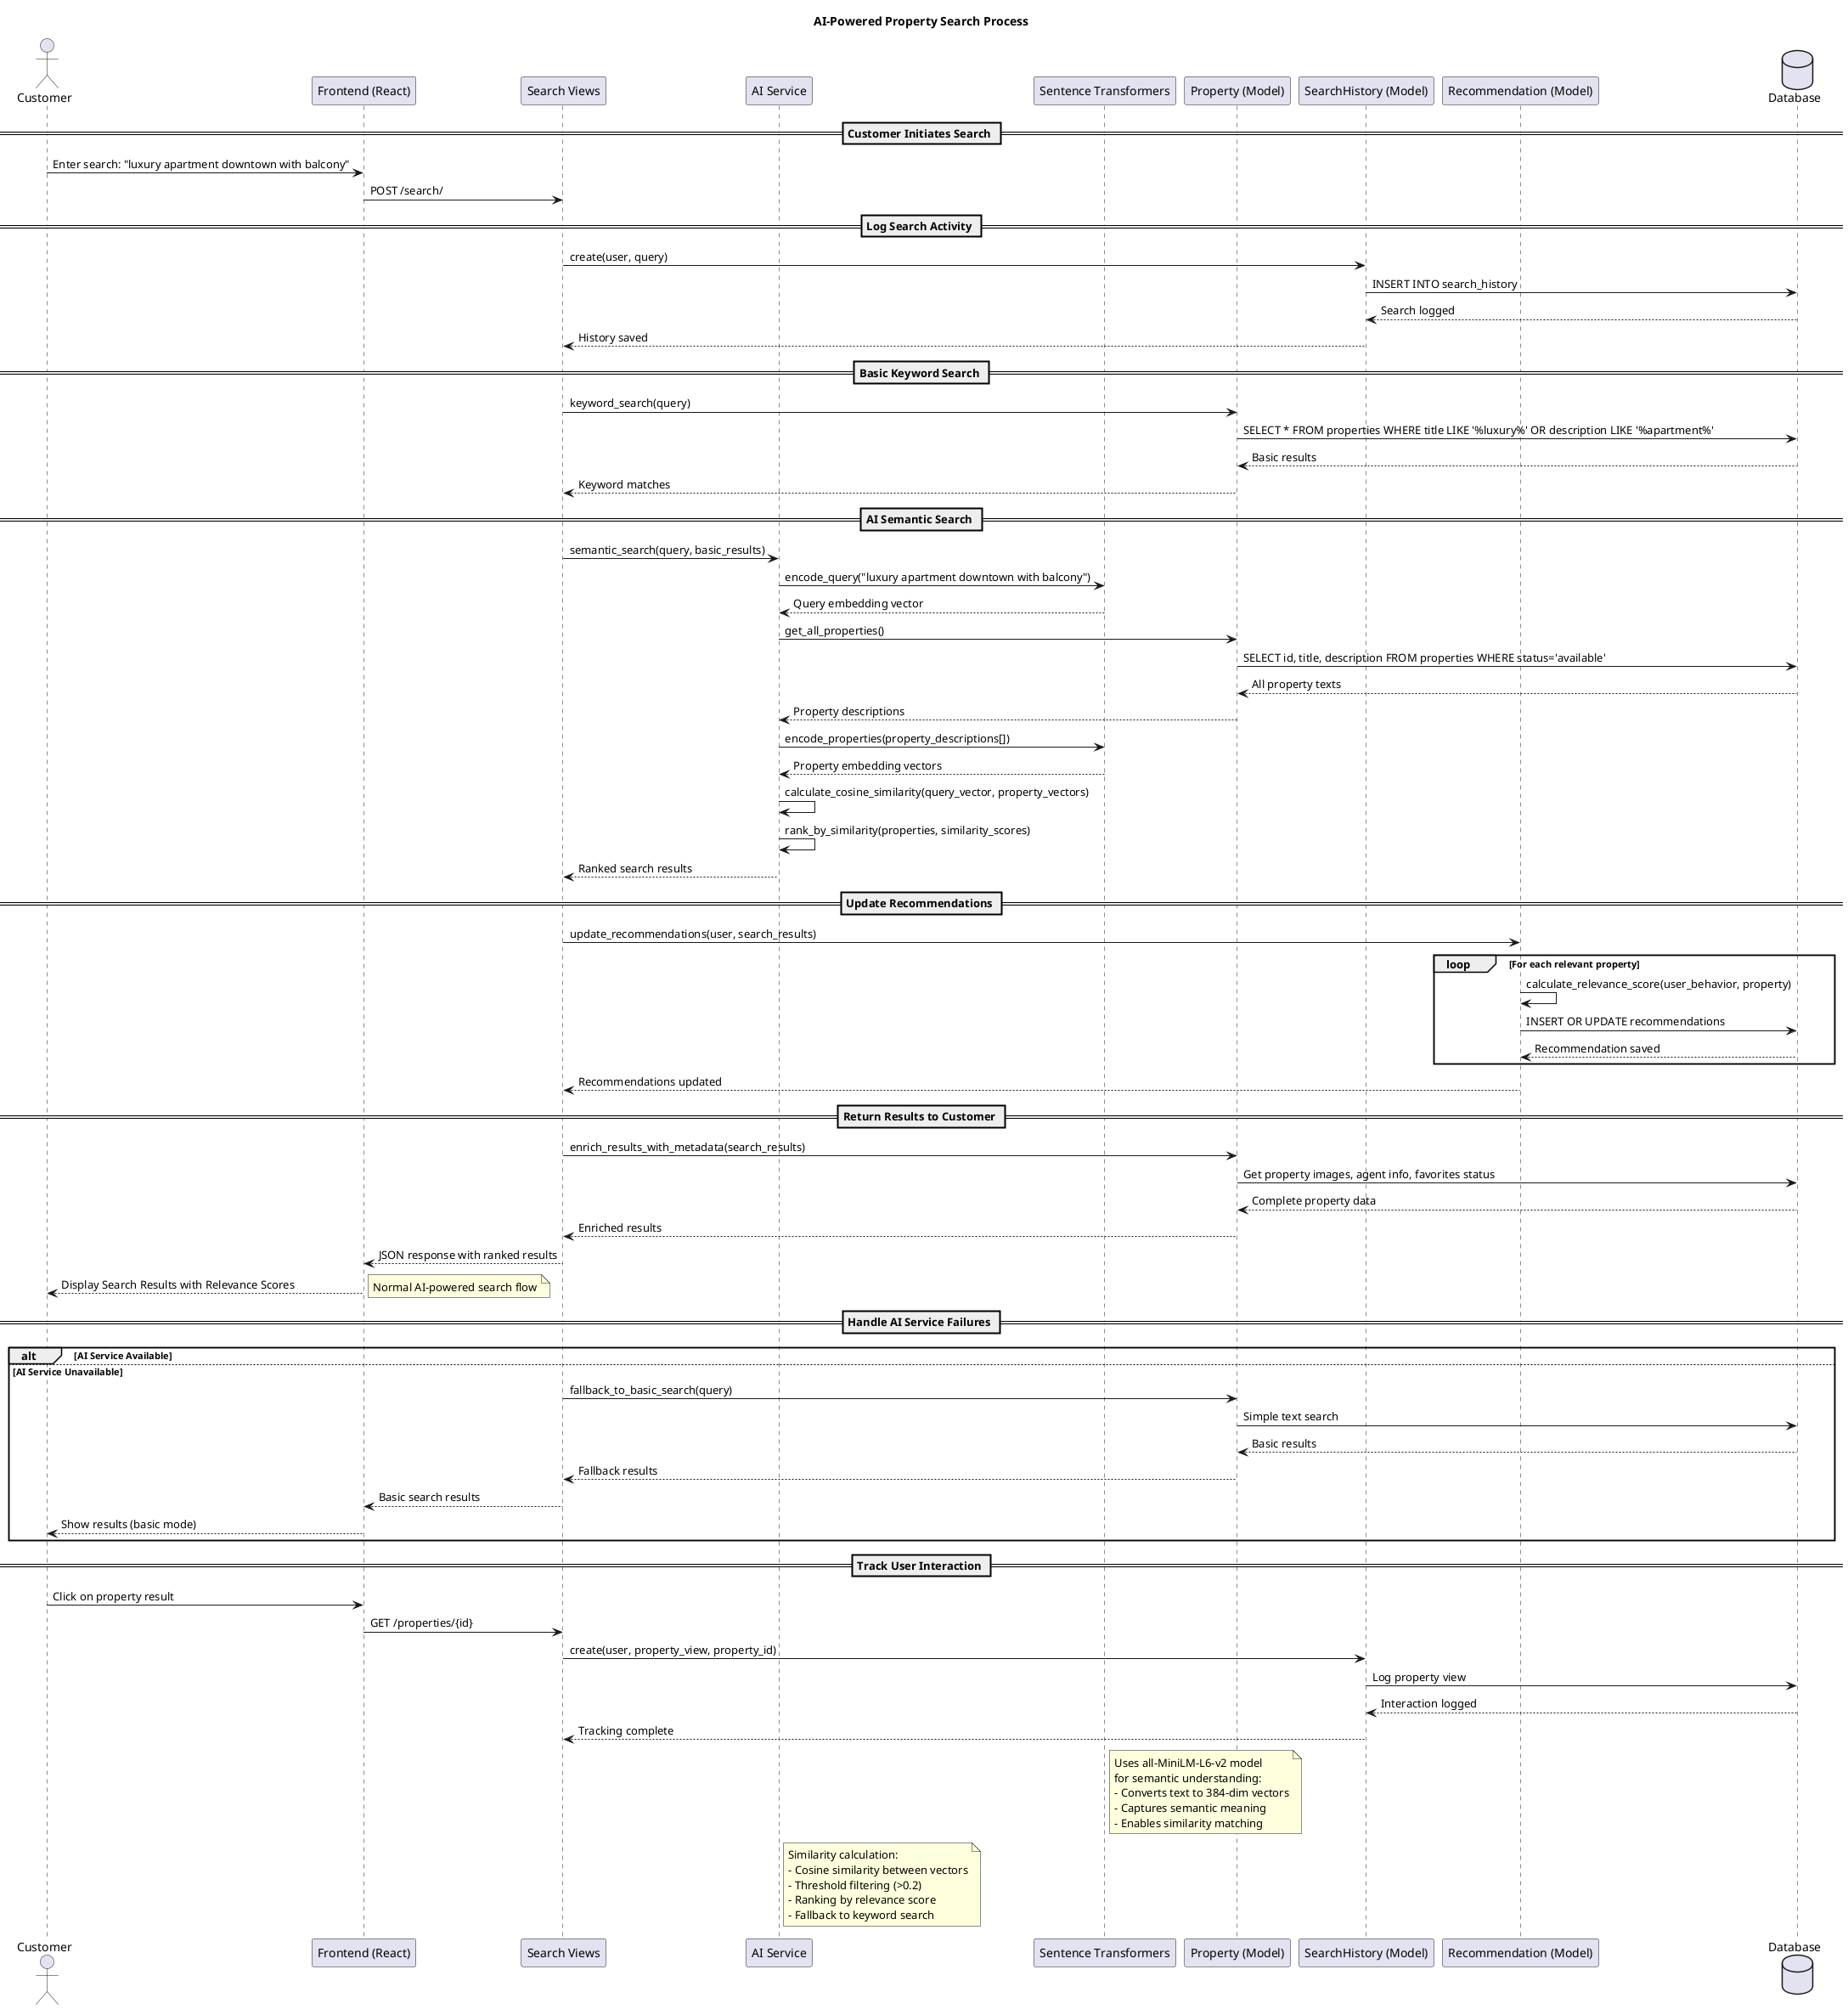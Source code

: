 @startuml AI_Search_Sequence

title AI-Powered Property Search Process

actor Customer as customer
participant "Frontend (React)" as frontend
participant "Search Views" as search_views
participant "AI Service" as ai_service
participant "Sentence Transformers" as transformers
participant "Property (Model)" as property_model
participant "SearchHistory (Model)" as history_model
participant "Recommendation (Model)" as recommendation_model
database "Database" as db

== Customer Initiates Search ==
customer -> frontend : Enter search: "luxury apartment downtown with balcony"
frontend -> search_views : POST /search/

== Log Search Activity ==
search_views -> history_model : create(user, query)
history_model -> db : INSERT INTO search_history
db --> history_model : Search logged
history_model --> search_views : History saved

== Basic Keyword Search ==
search_views -> property_model : keyword_search(query)
property_model -> db : SELECT * FROM properties WHERE title LIKE '%luxury%' OR description LIKE '%apartment%'
db --> property_model : Basic results
property_model --> search_views : Keyword matches

== AI Semantic Search ==
search_views -> ai_service : semantic_search(query, basic_results)
ai_service -> transformers : encode_query("luxury apartment downtown with balcony")
transformers --> ai_service : Query embedding vector

ai_service -> property_model : get_all_properties()
property_model -> db : SELECT id, title, description FROM properties WHERE status='available'
db --> property_model : All property texts
property_model --> ai_service : Property descriptions

ai_service -> transformers : encode_properties(property_descriptions[])
transformers --> ai_service : Property embedding vectors

ai_service -> ai_service : calculate_cosine_similarity(query_vector, property_vectors)
ai_service -> ai_service : rank_by_similarity(properties, similarity_scores)
ai_service --> search_views : Ranked search results

== Update Recommendations ==
search_views -> recommendation_model : update_recommendations(user, search_results)
loop For each relevant property
    recommendation_model -> recommendation_model : calculate_relevance_score(user_behavior, property)
    recommendation_model -> db : INSERT OR UPDATE recommendations
    db --> recommendation_model : Recommendation saved
end
recommendation_model --> search_views : Recommendations updated

== Return Results to Customer ==
search_views -> property_model : enrich_results_with_metadata(search_results)
property_model -> db : Get property images, agent info, favorites status
db --> property_model : Complete property data
property_model --> search_views : Enriched results

search_views --> frontend : JSON response with ranked results
frontend --> customer : Display Search Results with Relevance Scores

== Handle AI Service Failures ==
alt AI Service Available
    note right : Normal AI-powered search flow
else AI Service Unavailable
    search_views -> property_model : fallback_to_basic_search(query)
    property_model -> db : Simple text search
    db --> property_model : Basic results
    property_model --> search_views : Fallback results
    search_views --> frontend : Basic search results
    frontend --> customer : Show results (basic mode)
end

== Track User Interaction ==
customer -> frontend : Click on property result
frontend -> search_views : GET /properties/{id}
search_views -> history_model : create(user, property_view, property_id)
history_model -> db : Log property view
db --> history_model : Interaction logged
history_model --> search_views : Tracking complete

note right of transformers
    Uses all-MiniLM-L6-v2 model
    for semantic understanding:
    - Converts text to 384-dim vectors
    - Captures semantic meaning
    - Enables similarity matching
end note

note right of ai_service
    Similarity calculation:
    - Cosine similarity between vectors
    - Threshold filtering (>0.2)
    - Ranking by relevance score
    - Fallback to keyword search
end note

@enduml
